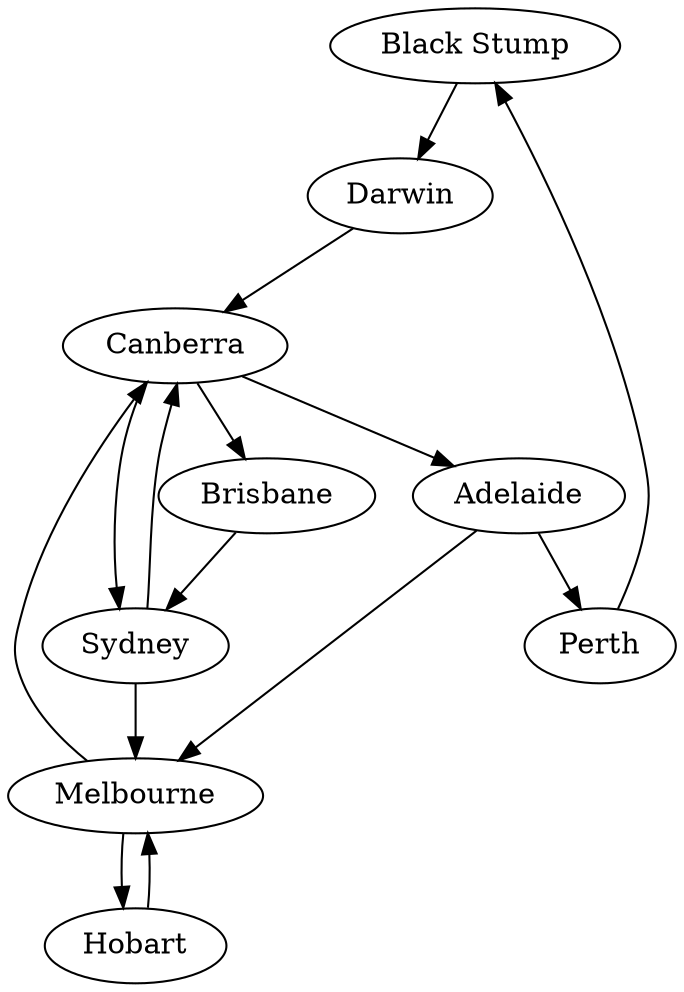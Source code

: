 strict digraph G {
    7 [ label="Black Stump" ];
    5 [ label="Hobart" ];
    4 [ label="Melbourne" ];
    0 [ label="Sydney" ];
    8 [ label="Darwin" ];
    2 [ label="Brisbane" ];
    1 [ label="Canberra" ];
    6 [ label="Perth" ];
    3 [ label="Adelaide" ];
    7 -> 8;
    5 -> 4;
    4 -> 5;
    4 -> 1;
    0 -> 4;
    0 -> 1;
    8 -> 1;
    2 -> 0;
    1 -> 0;
    1 -> 2;
    1 -> 3;
    6 -> 7;
    3 -> 4;
    3 -> 6;
}
